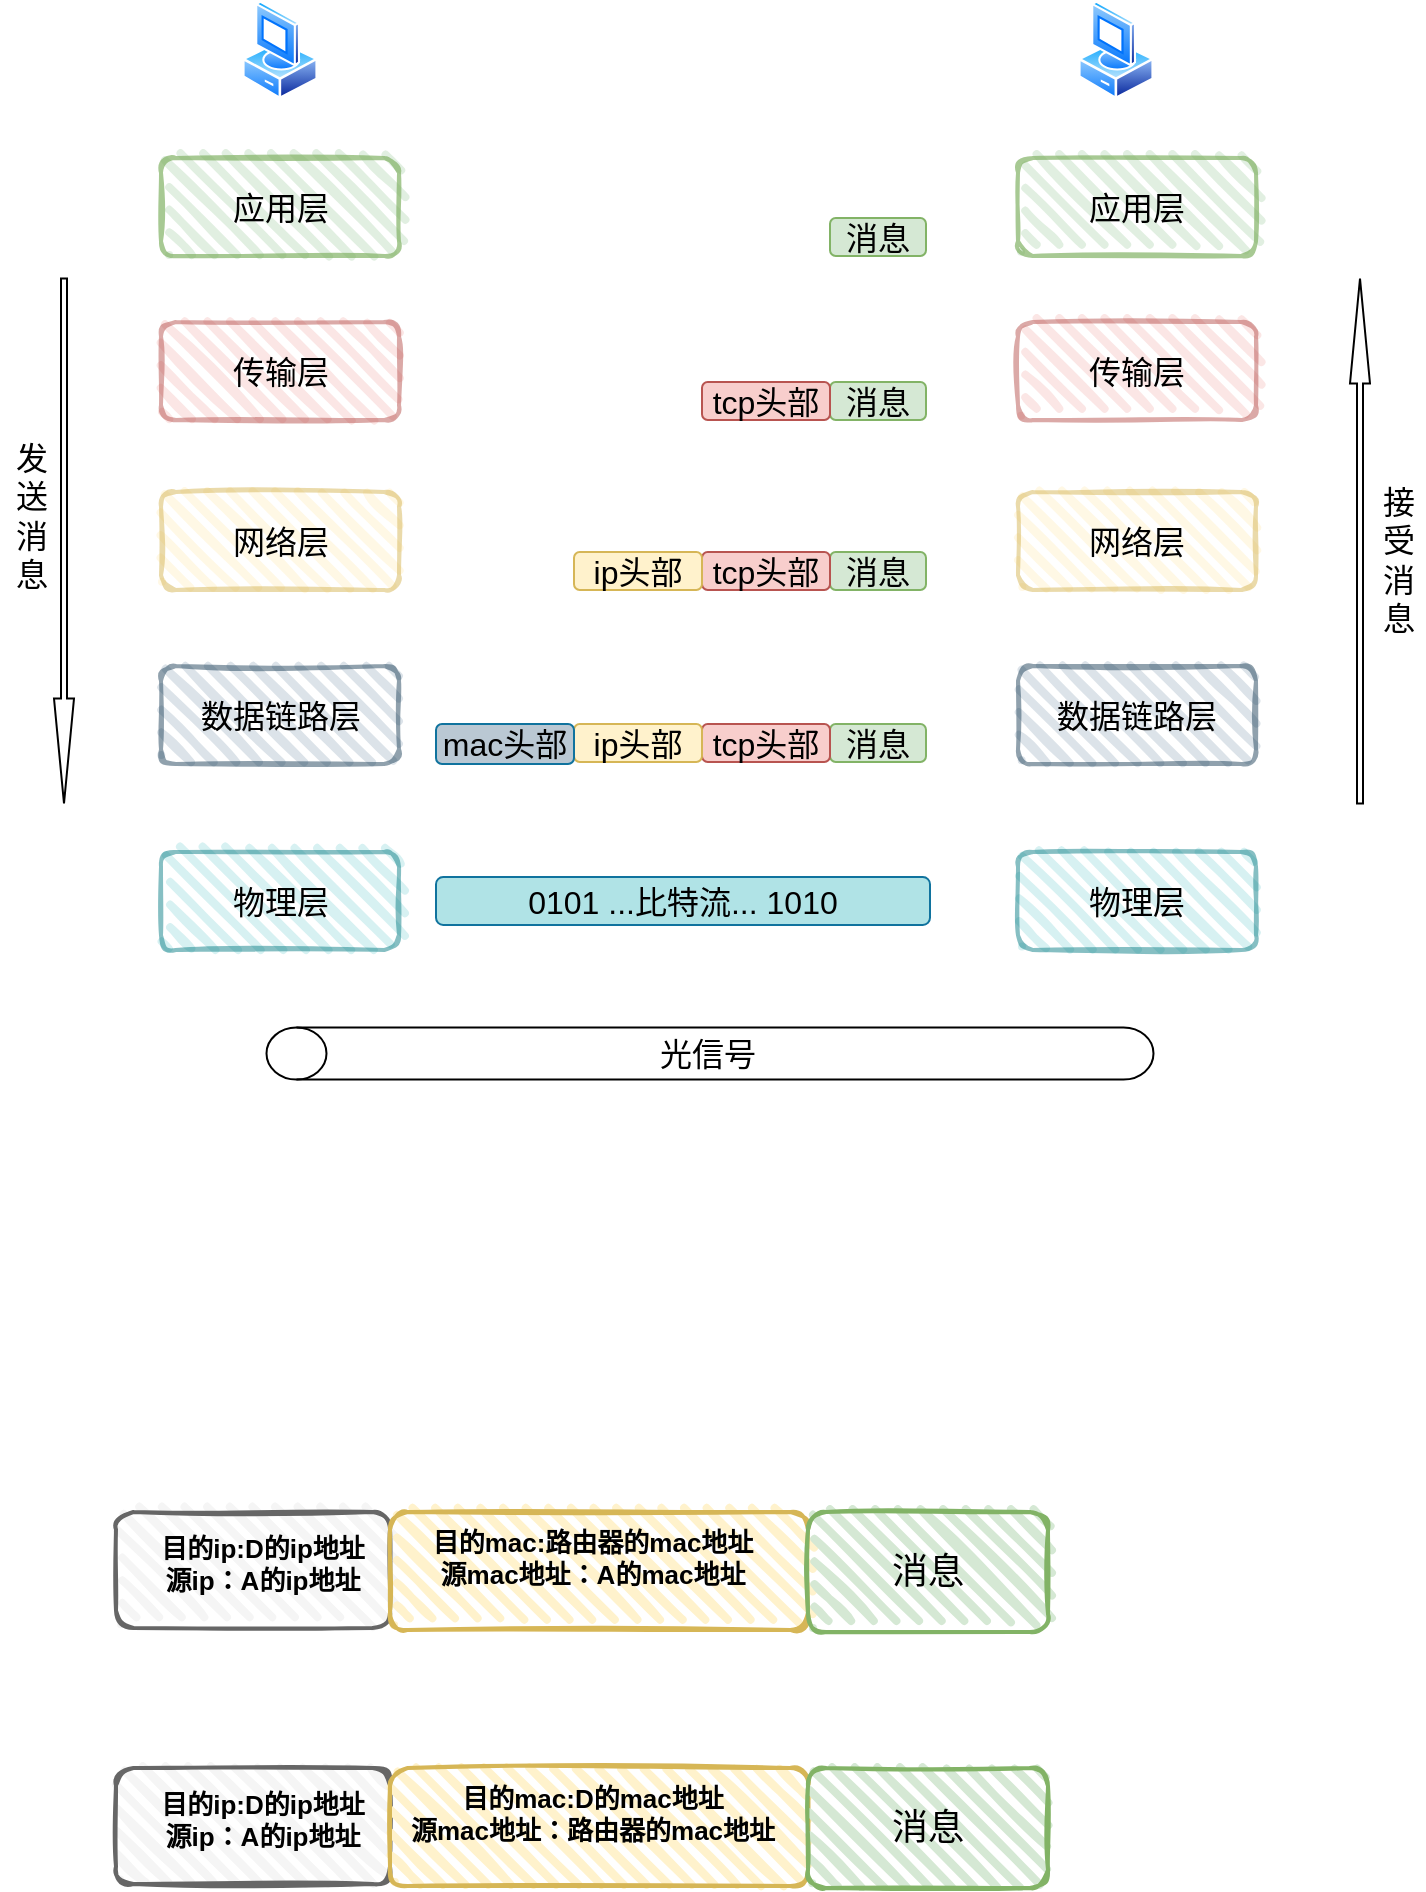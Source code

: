<mxfile version="21.3.5" type="github">
  <diagram name="第 1 页" id="-Z_OJF_7E68TpsA68Cfp">
    <mxGraphModel dx="1354" dy="193" grid="0" gridSize="10" guides="1" tooltips="1" connect="1" arrows="1" fold="1" page="0" pageScale="1" pageWidth="827" pageHeight="1169" math="0" shadow="0">
      <root>
        <mxCell id="0" />
        <mxCell id="1" parent="0" />
        <mxCell id="D5mEyWC29lWyKs5fjsqU-1" value="" style="image;aspect=fixed;perimeter=ellipsePerimeter;html=1;align=center;shadow=0;dashed=0;spacingTop=3;image=img/lib/active_directory/vista_client.svg;fontSize=16;" parent="1" vertex="1">
          <mxGeometry x="-107" y="469" width="38" height="50" as="geometry" />
        </mxCell>
        <mxCell id="D5mEyWC29lWyKs5fjsqU-2" value="" style="image;aspect=fixed;perimeter=ellipsePerimeter;html=1;align=center;shadow=0;dashed=0;spacingTop=3;image=img/lib/active_directory/vista_client.svg;fontSize=16;" parent="1" vertex="1">
          <mxGeometry x="311" y="469" width="38" height="50" as="geometry" />
        </mxCell>
        <mxCell id="D5mEyWC29lWyKs5fjsqU-3" value="应用层" style="rounded=1;whiteSpace=wrap;html=1;strokeWidth=2;fillWeight=4;hachureGap=8;hachureAngle=45;fillColor=#d5e8d4;sketch=1;fontSize=16;strokeColor=#82b366;opacity=70;" parent="1" vertex="1">
          <mxGeometry x="-147.5" y="548" width="119" height="49" as="geometry" />
        </mxCell>
        <mxCell id="D5mEyWC29lWyKs5fjsqU-10" value="传输层" style="rounded=1;whiteSpace=wrap;html=1;strokeWidth=2;fillWeight=4;hachureGap=8;hachureAngle=45;fillColor=#f8cecc;sketch=1;fontSize=16;strokeColor=#b85450;opacity=50;" parent="1" vertex="1">
          <mxGeometry x="-147.5" y="630" width="119" height="49" as="geometry" />
        </mxCell>
        <mxCell id="D5mEyWC29lWyKs5fjsqU-11" value="网络层" style="rounded=1;whiteSpace=wrap;html=1;strokeWidth=2;fillWeight=4;hachureGap=8;hachureAngle=45;fillColor=#fff2cc;sketch=1;fontSize=16;strokeColor=#d6b656;opacity=50;" parent="1" vertex="1">
          <mxGeometry x="-147.5" y="715" width="119" height="49" as="geometry" />
        </mxCell>
        <mxCell id="D5mEyWC29lWyKs5fjsqU-12" value="&lt;font color=&quot;#000000&quot;&gt;数据链路层&lt;/font&gt;" style="rounded=1;whiteSpace=wrap;html=1;strokeWidth=2;fillWeight=4;hachureGap=8;hachureAngle=45;fillColor=#bac8d3;sketch=1;fontSize=16;strokeColor=#23445d;opacity=50;" parent="1" vertex="1">
          <mxGeometry x="-147.5" y="802" width="119" height="49" as="geometry" />
        </mxCell>
        <mxCell id="D5mEyWC29lWyKs5fjsqU-13" value="物理层" style="rounded=1;whiteSpace=wrap;html=1;strokeWidth=2;fillWeight=4;hachureGap=8;hachureAngle=45;fillColor=#b0e3e6;sketch=1;fontSize=16;strokeColor=#0e8088;opacity=50;" parent="1" vertex="1">
          <mxGeometry x="-147.5" y="895" width="119" height="49" as="geometry" />
        </mxCell>
        <mxCell id="D5mEyWC29lWyKs5fjsqU-14" value="应用层" style="rounded=1;whiteSpace=wrap;html=1;strokeWidth=2;fillWeight=4;hachureGap=8;hachureAngle=45;fillColor=#d5e8d4;sketch=1;fontSize=16;strokeColor=#82b366;opacity=70;" parent="1" vertex="1">
          <mxGeometry x="281" y="548" width="119" height="49" as="geometry" />
        </mxCell>
        <mxCell id="D5mEyWC29lWyKs5fjsqU-15" value="传输层" style="rounded=1;whiteSpace=wrap;html=1;strokeWidth=2;fillWeight=4;hachureGap=8;hachureAngle=45;fillColor=#f8cecc;sketch=1;fontSize=16;strokeColor=#b85450;opacity=50;" parent="1" vertex="1">
          <mxGeometry x="281" y="630" width="119" height="49" as="geometry" />
        </mxCell>
        <mxCell id="D5mEyWC29lWyKs5fjsqU-16" value="网络层" style="rounded=1;whiteSpace=wrap;html=1;strokeWidth=2;fillWeight=4;hachureGap=8;hachureAngle=45;fillColor=#fff2cc;sketch=1;fontSize=16;strokeColor=#d6b656;opacity=50;" parent="1" vertex="1">
          <mxGeometry x="281" y="715" width="119" height="49" as="geometry" />
        </mxCell>
        <mxCell id="D5mEyWC29lWyKs5fjsqU-17" value="&lt;font color=&quot;#000000&quot;&gt;数据链路层&lt;/font&gt;" style="rounded=1;whiteSpace=wrap;html=1;strokeWidth=2;fillWeight=4;hachureGap=8;hachureAngle=45;fillColor=#bac8d3;sketch=1;fontSize=16;strokeColor=#23445d;opacity=50;" parent="1" vertex="1">
          <mxGeometry x="281" y="802" width="119" height="49" as="geometry" />
        </mxCell>
        <mxCell id="D5mEyWC29lWyKs5fjsqU-18" value="物理层" style="rounded=1;whiteSpace=wrap;html=1;strokeWidth=2;fillWeight=4;hachureGap=8;hachureAngle=45;fillColor=#b0e3e6;sketch=1;fontSize=16;strokeColor=#0e8088;opacity=50;" parent="1" vertex="1">
          <mxGeometry x="281" y="895" width="119" height="49" as="geometry" />
        </mxCell>
        <mxCell id="D5mEyWC29lWyKs5fjsqU-21" value="消息" style="rounded=1;whiteSpace=wrap;html=1;fontSize=16;fillColor=#d5e8d4;strokeColor=#82b366;" parent="1" vertex="1">
          <mxGeometry x="187" y="578" width="48" height="19" as="geometry" />
        </mxCell>
        <mxCell id="D5mEyWC29lWyKs5fjsqU-22" value="消息" style="rounded=1;whiteSpace=wrap;html=1;fontSize=16;fillColor=#d5e8d4;strokeColor=#82b366;" parent="1" vertex="1">
          <mxGeometry x="187" y="660" width="48" height="19" as="geometry" />
        </mxCell>
        <mxCell id="D5mEyWC29lWyKs5fjsqU-23" value="tcp头部" style="rounded=1;whiteSpace=wrap;html=1;fontSize=16;fillColor=#f8cecc;strokeColor=#b85450;" parent="1" vertex="1">
          <mxGeometry x="123" y="660" width="64" height="19" as="geometry" />
        </mxCell>
        <mxCell id="D5mEyWC29lWyKs5fjsqU-24" value="消息" style="rounded=1;whiteSpace=wrap;html=1;fontSize=16;fillColor=#d5e8d4;strokeColor=#82b366;" parent="1" vertex="1">
          <mxGeometry x="187" y="745" width="48" height="19" as="geometry" />
        </mxCell>
        <mxCell id="D5mEyWC29lWyKs5fjsqU-25" value="tcp头部" style="rounded=1;whiteSpace=wrap;html=1;fontSize=16;fillColor=#f8cecc;strokeColor=#b85450;" parent="1" vertex="1">
          <mxGeometry x="123" y="745" width="64" height="19" as="geometry" />
        </mxCell>
        <mxCell id="D5mEyWC29lWyKs5fjsqU-26" value="ip头部" style="rounded=1;whiteSpace=wrap;html=1;fontSize=16;fillColor=#fff2cc;strokeColor=#d6b656;" parent="1" vertex="1">
          <mxGeometry x="59" y="745" width="64" height="19" as="geometry" />
        </mxCell>
        <mxCell id="D5mEyWC29lWyKs5fjsqU-27" value="消息" style="rounded=1;whiteSpace=wrap;html=1;fontSize=16;fillColor=#d5e8d4;strokeColor=#82b366;" parent="1" vertex="1">
          <mxGeometry x="187" y="831" width="48" height="19" as="geometry" />
        </mxCell>
        <mxCell id="D5mEyWC29lWyKs5fjsqU-28" value="tcp头部" style="rounded=1;whiteSpace=wrap;html=1;fontSize=16;fillColor=#f8cecc;strokeColor=#b85450;" parent="1" vertex="1">
          <mxGeometry x="123" y="831" width="64" height="19" as="geometry" />
        </mxCell>
        <mxCell id="D5mEyWC29lWyKs5fjsqU-29" value="ip头部" style="rounded=1;whiteSpace=wrap;html=1;fontSize=16;fillColor=#fff2cc;strokeColor=#d6b656;" parent="1" vertex="1">
          <mxGeometry x="59" y="831" width="64" height="19" as="geometry" />
        </mxCell>
        <mxCell id="D5mEyWC29lWyKs5fjsqU-30" value="mac头部" style="rounded=1;whiteSpace=wrap;html=1;fontSize=16;fillColor=#BAC8D3;strokeColor=#10739e;" parent="1" vertex="1">
          <mxGeometry x="-10" y="831" width="69" height="20" as="geometry" />
        </mxCell>
        <mxCell id="D5mEyWC29lWyKs5fjsqU-31" value="0101 ...比特流... 1010" style="rounded=1;whiteSpace=wrap;html=1;fontSize=16;fillColor=#B0E3E6;strokeColor=#10739e;" parent="1" vertex="1">
          <mxGeometry x="-10" y="907.5" width="247" height="24" as="geometry" />
        </mxCell>
        <mxCell id="D5mEyWC29lWyKs5fjsqU-34" value="" style="shape=cylinder3;whiteSpace=wrap;html=1;boundedLbl=1;backgroundOutline=1;size=15;fontSize=16;rotation=-90;" parent="1" vertex="1">
          <mxGeometry x="114" y="774" width="26" height="443.5" as="geometry" />
        </mxCell>
        <mxCell id="D5mEyWC29lWyKs5fjsqU-35" value="光信号" style="text;html=1;strokeColor=none;fillColor=none;align=center;verticalAlign=middle;whiteSpace=wrap;rounded=0;fontSize=16;" parent="1" vertex="1">
          <mxGeometry x="96" y="980.5" width="60" height="30" as="geometry" />
        </mxCell>
        <mxCell id="D5mEyWC29lWyKs5fjsqU-37" value="" style="shape=singleArrow;direction=south;whiteSpace=wrap;html=1;fontSize=16;" parent="1" vertex="1">
          <mxGeometry x="-201" y="608.25" width="10" height="262.5" as="geometry" />
        </mxCell>
        <mxCell id="D5mEyWC29lWyKs5fjsqU-38" value="" style="shape=singleArrow;direction=south;whiteSpace=wrap;html=1;fontSize=16;rotation=-180;" parent="1" vertex="1">
          <mxGeometry x="447" y="608.25" width="10" height="262.5" as="geometry" />
        </mxCell>
        <mxCell id="D5mEyWC29lWyKs5fjsqU-39" value="发送消息" style="text;html=1;strokeColor=none;fillColor=none;align=center;verticalAlign=middle;whiteSpace=wrap;rounded=0;fontSize=16;" parent="1" vertex="1">
          <mxGeometry x="-228" y="673" width="32" height="108" as="geometry" />
        </mxCell>
        <mxCell id="D5mEyWC29lWyKs5fjsqU-40" value="接受消息" style="text;html=1;strokeColor=none;fillColor=none;align=center;verticalAlign=middle;whiteSpace=wrap;rounded=0;fontSize=16;" parent="1" vertex="1">
          <mxGeometry x="459" y="679" width="25" height="139" as="geometry" />
        </mxCell>
        <mxCell id="NYKgwmyMCEFEBShQl8ry-1" value="" style="rounded=1;whiteSpace=wrap;html=1;strokeWidth=2;fillWeight=4;hachureGap=8;hachureAngle=45;sketch=1;fillColor=#f5f5f5;fontColor=#333333;strokeColor=#666666;" vertex="1" parent="1">
          <mxGeometry x="-170" y="1225" width="137" height="58" as="geometry" />
        </mxCell>
        <mxCell id="NYKgwmyMCEFEBShQl8ry-2" value="" style="rounded=1;whiteSpace=wrap;html=1;strokeWidth=2;fillWeight=4;hachureGap=8;hachureAngle=45;fillColor=#fff2cc;sketch=1;strokeColor=#d6b656;" vertex="1" parent="1">
          <mxGeometry x="-33" y="1225" width="209" height="59" as="geometry" />
        </mxCell>
        <mxCell id="NYKgwmyMCEFEBShQl8ry-3" value="&lt;font style=&quot;font-size: 18px;&quot;&gt;消息&lt;/font&gt;" style="rounded=1;whiteSpace=wrap;html=1;strokeWidth=2;fillWeight=4;hachureGap=8;hachureAngle=45;fillColor=#d5e8d4;sketch=1;strokeColor=#82b366;" vertex="1" parent="1">
          <mxGeometry x="176" y="1225" width="120" height="60" as="geometry" />
        </mxCell>
        <mxCell id="NYKgwmyMCEFEBShQl8ry-4" value="目的mac:路由器的mac地址&lt;br style=&quot;font-size: 13px;&quot;&gt;源mac地址：A的mac地址" style="text;strokeColor=none;fillColor=none;html=1;fontSize=13;fontStyle=1;verticalAlign=middle;align=center;" vertex="1" parent="1">
          <mxGeometry x="18" y="1228" width="100" height="40" as="geometry" />
        </mxCell>
        <mxCell id="NYKgwmyMCEFEBShQl8ry-5" value="目的ip:D的ip地址&lt;br style=&quot;font-size: 13px;&quot;&gt;源ip：A的ip地址" style="text;strokeColor=none;fillColor=none;html=1;fontSize=13;fontStyle=1;verticalAlign=middle;align=center;" vertex="1" parent="1">
          <mxGeometry x="-147.5" y="1231" width="100" height="40" as="geometry" />
        </mxCell>
        <mxCell id="NYKgwmyMCEFEBShQl8ry-6" value="" style="rounded=1;whiteSpace=wrap;html=1;strokeWidth=2;fillWeight=4;hachureGap=8;hachureAngle=45;sketch=1;fillColor=#f5f5f5;fontColor=#333333;strokeColor=#666666;" vertex="1" parent="1">
          <mxGeometry x="-170" y="1353" width="137" height="58" as="geometry" />
        </mxCell>
        <mxCell id="NYKgwmyMCEFEBShQl8ry-7" value="" style="rounded=1;whiteSpace=wrap;html=1;strokeWidth=2;fillWeight=4;hachureGap=8;hachureAngle=45;fillColor=#fff2cc;sketch=1;strokeColor=#d6b656;" vertex="1" parent="1">
          <mxGeometry x="-33" y="1353" width="209" height="59" as="geometry" />
        </mxCell>
        <mxCell id="NYKgwmyMCEFEBShQl8ry-8" value="&lt;font style=&quot;font-size: 18px;&quot;&gt;消息&lt;/font&gt;" style="rounded=1;whiteSpace=wrap;html=1;strokeWidth=2;fillWeight=4;hachureGap=8;hachureAngle=45;fillColor=#d5e8d4;sketch=1;strokeColor=#82b366;" vertex="1" parent="1">
          <mxGeometry x="176" y="1353" width="120" height="60" as="geometry" />
        </mxCell>
        <mxCell id="NYKgwmyMCEFEBShQl8ry-9" value="目的mac:D的mac地址&lt;br style=&quot;font-size: 13px;&quot;&gt;源mac地址：路由器的mac地址" style="text;strokeColor=none;fillColor=none;html=1;fontSize=13;fontStyle=1;verticalAlign=middle;align=center;" vertex="1" parent="1">
          <mxGeometry x="18" y="1356" width="100" height="40" as="geometry" />
        </mxCell>
        <mxCell id="NYKgwmyMCEFEBShQl8ry-10" value="目的ip:D的ip地址&lt;br style=&quot;font-size: 13px;&quot;&gt;源ip：A的ip地址" style="text;strokeColor=none;fillColor=none;html=1;fontSize=13;fontStyle=1;verticalAlign=middle;align=center;" vertex="1" parent="1">
          <mxGeometry x="-147.5" y="1359" width="100" height="40" as="geometry" />
        </mxCell>
      </root>
    </mxGraphModel>
  </diagram>
</mxfile>
